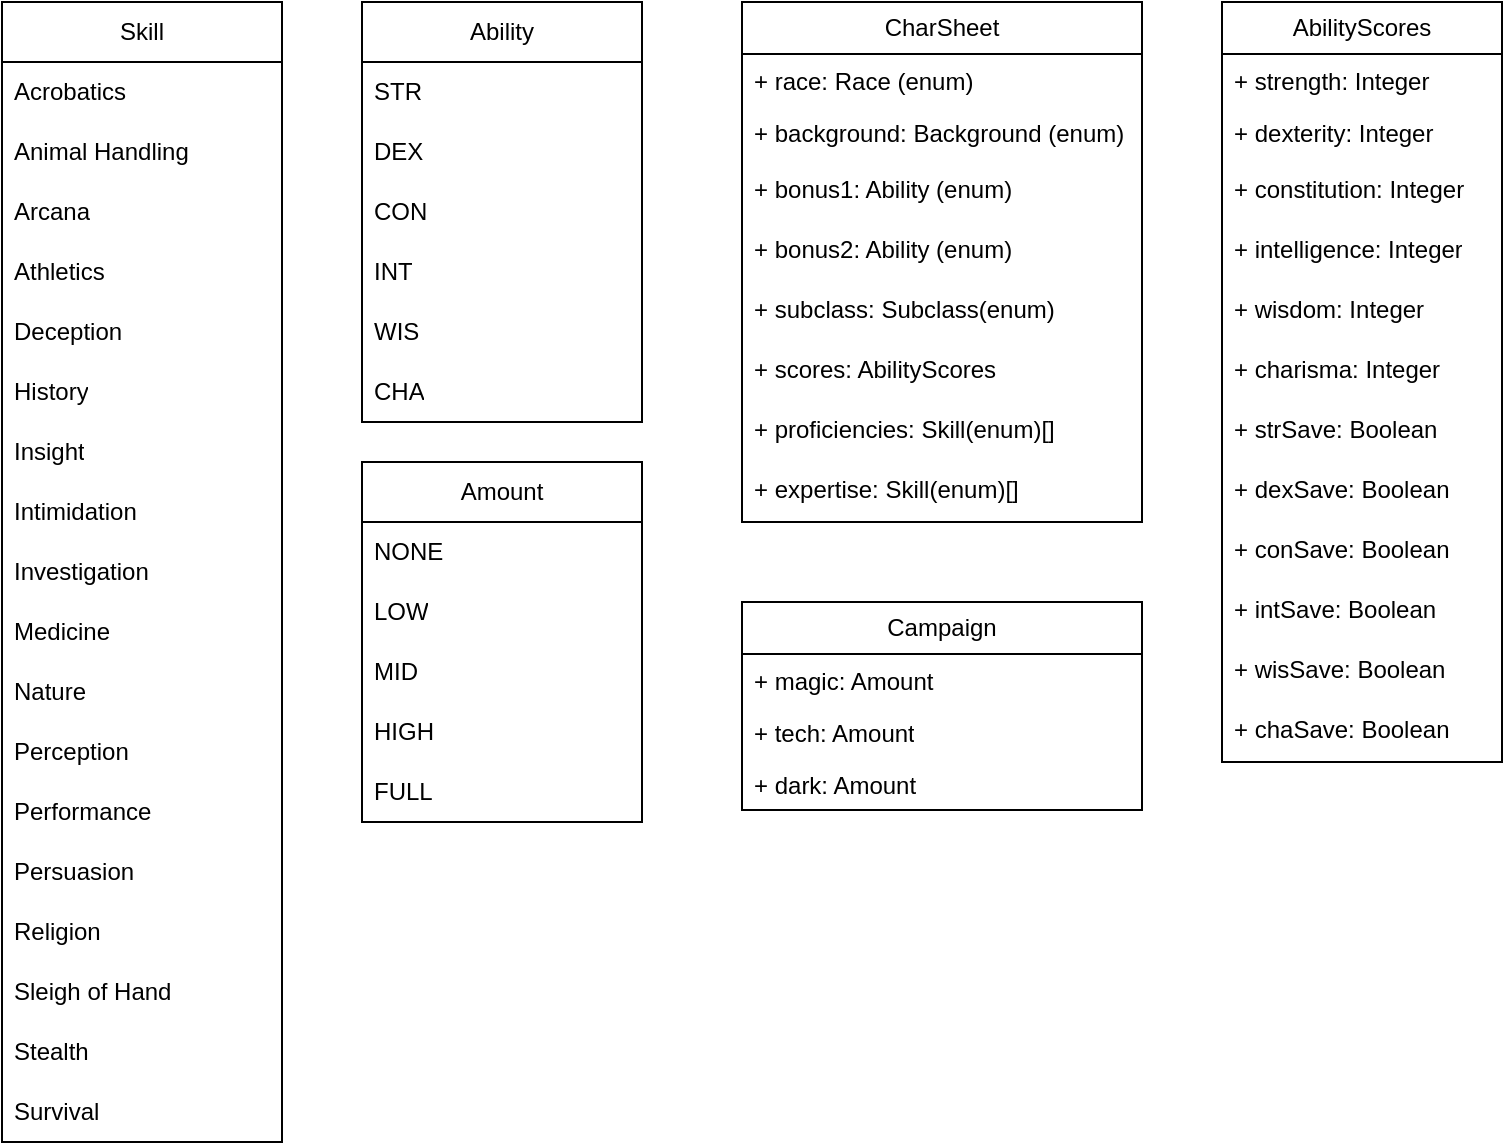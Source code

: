 <mxfile version="21.2.7" type="device">
  <diagram name="Page-1" id="T_AF2yhYYlHUSVimvsOd">
    <mxGraphModel dx="2140" dy="1638" grid="1" gridSize="10" guides="1" tooltips="1" connect="1" arrows="1" fold="1" page="1" pageScale="1" pageWidth="850" pageHeight="1100" math="0" shadow="0">
      <root>
        <mxCell id="0" />
        <mxCell id="1" parent="0" />
        <mxCell id="jQdSthhZ-rdvwAzak8yk-1" value="CharSheet" style="swimlane;fontStyle=0;childLayout=stackLayout;horizontal=1;startSize=26;fillColor=none;horizontalStack=0;resizeParent=1;resizeParentMax=0;resizeLast=0;collapsible=1;marginBottom=0;whiteSpace=wrap;html=1;" vertex="1" parent="1">
          <mxGeometry x="360" y="-100" width="200" height="260" as="geometry" />
        </mxCell>
        <mxCell id="jQdSthhZ-rdvwAzak8yk-2" value="+ race: Race (enum)" style="text;strokeColor=none;fillColor=none;align=left;verticalAlign=top;spacingLeft=4;spacingRight=4;overflow=hidden;rotatable=0;points=[[0,0.5],[1,0.5]];portConstraint=eastwest;whiteSpace=wrap;html=1;" vertex="1" parent="jQdSthhZ-rdvwAzak8yk-1">
          <mxGeometry y="26" width="200" height="26" as="geometry" />
        </mxCell>
        <mxCell id="jQdSthhZ-rdvwAzak8yk-3" value="+ background: Background (enum)" style="text;strokeColor=none;fillColor=none;align=left;verticalAlign=top;spacingLeft=4;spacingRight=4;overflow=hidden;rotatable=0;points=[[0,0.5],[1,0.5]];portConstraint=eastwest;whiteSpace=wrap;html=1;" vertex="1" parent="jQdSthhZ-rdvwAzak8yk-1">
          <mxGeometry y="52" width="200" height="28" as="geometry" />
        </mxCell>
        <mxCell id="jQdSthhZ-rdvwAzak8yk-4" value="&lt;div&gt;+ bonus1: Ability (enum)&lt;/div&gt;" style="text;strokeColor=none;fillColor=none;align=left;verticalAlign=top;spacingLeft=4;spacingRight=4;overflow=hidden;rotatable=0;points=[[0,0.5],[1,0.5]];portConstraint=eastwest;whiteSpace=wrap;html=1;" vertex="1" parent="jQdSthhZ-rdvwAzak8yk-1">
          <mxGeometry y="80" width="200" height="30" as="geometry" />
        </mxCell>
        <mxCell id="jQdSthhZ-rdvwAzak8yk-5" value="&lt;div&gt;+ bonus2: Ability (enum)&lt;/div&gt;" style="text;strokeColor=none;fillColor=none;align=left;verticalAlign=top;spacingLeft=4;spacingRight=4;overflow=hidden;rotatable=0;points=[[0,0.5],[1,0.5]];portConstraint=eastwest;whiteSpace=wrap;html=1;" vertex="1" parent="jQdSthhZ-rdvwAzak8yk-1">
          <mxGeometry y="110" width="200" height="30" as="geometry" />
        </mxCell>
        <mxCell id="jQdSthhZ-rdvwAzak8yk-6" value="&lt;div&gt;+ subclass: Subclass(enum)&lt;/div&gt;" style="text;strokeColor=none;fillColor=none;align=left;verticalAlign=top;spacingLeft=4;spacingRight=4;overflow=hidden;rotatable=0;points=[[0,0.5],[1,0.5]];portConstraint=eastwest;whiteSpace=wrap;html=1;" vertex="1" parent="jQdSthhZ-rdvwAzak8yk-1">
          <mxGeometry y="140" width="200" height="30" as="geometry" />
        </mxCell>
        <mxCell id="jQdSthhZ-rdvwAzak8yk-7" value="&lt;div&gt;+ scores: AbilityScores&lt;/div&gt;" style="text;strokeColor=none;fillColor=none;align=left;verticalAlign=top;spacingLeft=4;spacingRight=4;overflow=hidden;rotatable=0;points=[[0,0.5],[1,0.5]];portConstraint=eastwest;whiteSpace=wrap;html=1;" vertex="1" parent="jQdSthhZ-rdvwAzak8yk-1">
          <mxGeometry y="170" width="200" height="30" as="geometry" />
        </mxCell>
        <mxCell id="jQdSthhZ-rdvwAzak8yk-8" value="&lt;div&gt;+ proficiencies: Skill(enum)[]&lt;/div&gt;" style="text;strokeColor=none;fillColor=none;align=left;verticalAlign=top;spacingLeft=4;spacingRight=4;overflow=hidden;rotatable=0;points=[[0,0.5],[1,0.5]];portConstraint=eastwest;whiteSpace=wrap;html=1;" vertex="1" parent="jQdSthhZ-rdvwAzak8yk-1">
          <mxGeometry y="200" width="200" height="30" as="geometry" />
        </mxCell>
        <mxCell id="jQdSthhZ-rdvwAzak8yk-9" value="&lt;div&gt;+ expertise: Skill(enum)[]&lt;/div&gt;" style="text;strokeColor=none;fillColor=none;align=left;verticalAlign=top;spacingLeft=4;spacingRight=4;overflow=hidden;rotatable=0;points=[[0,0.5],[1,0.5]];portConstraint=eastwest;whiteSpace=wrap;html=1;" vertex="1" parent="jQdSthhZ-rdvwAzak8yk-1">
          <mxGeometry y="230" width="200" height="30" as="geometry" />
        </mxCell>
        <mxCell id="jQdSthhZ-rdvwAzak8yk-10" value="Ability" style="swimlane;fontStyle=0;childLayout=stackLayout;horizontal=1;startSize=30;horizontalStack=0;resizeParent=1;resizeParentMax=0;resizeLast=0;collapsible=1;marginBottom=0;whiteSpace=wrap;html=1;" vertex="1" parent="1">
          <mxGeometry x="170" y="-100" width="140" height="210" as="geometry" />
        </mxCell>
        <mxCell id="jQdSthhZ-rdvwAzak8yk-11" value="STR" style="text;strokeColor=none;fillColor=none;align=left;verticalAlign=middle;spacingLeft=4;spacingRight=4;overflow=hidden;points=[[0,0.5],[1,0.5]];portConstraint=eastwest;rotatable=0;whiteSpace=wrap;html=1;" vertex="1" parent="jQdSthhZ-rdvwAzak8yk-10">
          <mxGeometry y="30" width="140" height="30" as="geometry" />
        </mxCell>
        <mxCell id="jQdSthhZ-rdvwAzak8yk-12" value="DEX" style="text;strokeColor=none;fillColor=none;align=left;verticalAlign=middle;spacingLeft=4;spacingRight=4;overflow=hidden;points=[[0,0.5],[1,0.5]];portConstraint=eastwest;rotatable=0;whiteSpace=wrap;html=1;" vertex="1" parent="jQdSthhZ-rdvwAzak8yk-10">
          <mxGeometry y="60" width="140" height="30" as="geometry" />
        </mxCell>
        <mxCell id="jQdSthhZ-rdvwAzak8yk-13" value="CON" style="text;strokeColor=none;fillColor=none;align=left;verticalAlign=middle;spacingLeft=4;spacingRight=4;overflow=hidden;points=[[0,0.5],[1,0.5]];portConstraint=eastwest;rotatable=0;whiteSpace=wrap;html=1;" vertex="1" parent="jQdSthhZ-rdvwAzak8yk-10">
          <mxGeometry y="90" width="140" height="30" as="geometry" />
        </mxCell>
        <mxCell id="jQdSthhZ-rdvwAzak8yk-14" value="INT" style="text;strokeColor=none;fillColor=none;align=left;verticalAlign=middle;spacingLeft=4;spacingRight=4;overflow=hidden;points=[[0,0.5],[1,0.5]];portConstraint=eastwest;rotatable=0;whiteSpace=wrap;html=1;" vertex="1" parent="jQdSthhZ-rdvwAzak8yk-10">
          <mxGeometry y="120" width="140" height="30" as="geometry" />
        </mxCell>
        <mxCell id="jQdSthhZ-rdvwAzak8yk-15" value="WIS" style="text;strokeColor=none;fillColor=none;align=left;verticalAlign=middle;spacingLeft=4;spacingRight=4;overflow=hidden;points=[[0,0.5],[1,0.5]];portConstraint=eastwest;rotatable=0;whiteSpace=wrap;html=1;" vertex="1" parent="jQdSthhZ-rdvwAzak8yk-10">
          <mxGeometry y="150" width="140" height="30" as="geometry" />
        </mxCell>
        <mxCell id="jQdSthhZ-rdvwAzak8yk-16" value="CHA" style="text;strokeColor=none;fillColor=none;align=left;verticalAlign=middle;spacingLeft=4;spacingRight=4;overflow=hidden;points=[[0,0.5],[1,0.5]];portConstraint=eastwest;rotatable=0;whiteSpace=wrap;html=1;" vertex="1" parent="jQdSthhZ-rdvwAzak8yk-10">
          <mxGeometry y="180" width="140" height="30" as="geometry" />
        </mxCell>
        <mxCell id="jQdSthhZ-rdvwAzak8yk-17" value="Skill" style="swimlane;fontStyle=0;childLayout=stackLayout;horizontal=1;startSize=30;horizontalStack=0;resizeParent=1;resizeParentMax=0;resizeLast=0;collapsible=1;marginBottom=0;whiteSpace=wrap;html=1;" vertex="1" parent="1">
          <mxGeometry x="-10" y="-100" width="140" height="570" as="geometry" />
        </mxCell>
        <mxCell id="jQdSthhZ-rdvwAzak8yk-18" value="Acrobatics&lt;span style=&quot;white-space: pre;&quot;&gt;	&lt;/span&gt;" style="text;strokeColor=none;fillColor=none;align=left;verticalAlign=middle;spacingLeft=4;spacingRight=4;overflow=hidden;points=[[0,0.5],[1,0.5]];portConstraint=eastwest;rotatable=0;whiteSpace=wrap;html=1;" vertex="1" parent="jQdSthhZ-rdvwAzak8yk-17">
          <mxGeometry y="30" width="140" height="30" as="geometry" />
        </mxCell>
        <mxCell id="jQdSthhZ-rdvwAzak8yk-20" value="Animal Handling" style="text;strokeColor=none;fillColor=none;align=left;verticalAlign=middle;spacingLeft=4;spacingRight=4;overflow=hidden;points=[[0,0.5],[1,0.5]];portConstraint=eastwest;rotatable=0;whiteSpace=wrap;html=1;" vertex="1" parent="jQdSthhZ-rdvwAzak8yk-17">
          <mxGeometry y="60" width="140" height="30" as="geometry" />
        </mxCell>
        <mxCell id="jQdSthhZ-rdvwAzak8yk-21" value="Arcana" style="text;strokeColor=none;fillColor=none;align=left;verticalAlign=middle;spacingLeft=4;spacingRight=4;overflow=hidden;points=[[0,0.5],[1,0.5]];portConstraint=eastwest;rotatable=0;whiteSpace=wrap;html=1;" vertex="1" parent="jQdSthhZ-rdvwAzak8yk-17">
          <mxGeometry y="90" width="140" height="30" as="geometry" />
        </mxCell>
        <mxCell id="jQdSthhZ-rdvwAzak8yk-19" value="Athletics" style="text;strokeColor=none;fillColor=none;align=left;verticalAlign=middle;spacingLeft=4;spacingRight=4;overflow=hidden;points=[[0,0.5],[1,0.5]];portConstraint=eastwest;rotatable=0;whiteSpace=wrap;html=1;" vertex="1" parent="jQdSthhZ-rdvwAzak8yk-17">
          <mxGeometry y="120" width="140" height="30" as="geometry" />
        </mxCell>
        <mxCell id="jQdSthhZ-rdvwAzak8yk-22" value="Deception" style="text;strokeColor=none;fillColor=none;align=left;verticalAlign=middle;spacingLeft=4;spacingRight=4;overflow=hidden;points=[[0,0.5],[1,0.5]];portConstraint=eastwest;rotatable=0;whiteSpace=wrap;html=1;" vertex="1" parent="jQdSthhZ-rdvwAzak8yk-17">
          <mxGeometry y="150" width="140" height="30" as="geometry" />
        </mxCell>
        <mxCell id="jQdSthhZ-rdvwAzak8yk-23" value="History" style="text;strokeColor=none;fillColor=none;align=left;verticalAlign=middle;spacingLeft=4;spacingRight=4;overflow=hidden;points=[[0,0.5],[1,0.5]];portConstraint=eastwest;rotatable=0;whiteSpace=wrap;html=1;" vertex="1" parent="jQdSthhZ-rdvwAzak8yk-17">
          <mxGeometry y="180" width="140" height="30" as="geometry" />
        </mxCell>
        <mxCell id="jQdSthhZ-rdvwAzak8yk-24" value="Insight" style="text;strokeColor=none;fillColor=none;align=left;verticalAlign=middle;spacingLeft=4;spacingRight=4;overflow=hidden;points=[[0,0.5],[1,0.5]];portConstraint=eastwest;rotatable=0;whiteSpace=wrap;html=1;" vertex="1" parent="jQdSthhZ-rdvwAzak8yk-17">
          <mxGeometry y="210" width="140" height="30" as="geometry" />
        </mxCell>
        <mxCell id="jQdSthhZ-rdvwAzak8yk-25" value="Intimidation" style="text;strokeColor=none;fillColor=none;align=left;verticalAlign=middle;spacingLeft=4;spacingRight=4;overflow=hidden;points=[[0,0.5],[1,0.5]];portConstraint=eastwest;rotatable=0;whiteSpace=wrap;html=1;" vertex="1" parent="jQdSthhZ-rdvwAzak8yk-17">
          <mxGeometry y="240" width="140" height="30" as="geometry" />
        </mxCell>
        <mxCell id="jQdSthhZ-rdvwAzak8yk-26" value="Investigation" style="text;strokeColor=none;fillColor=none;align=left;verticalAlign=middle;spacingLeft=4;spacingRight=4;overflow=hidden;points=[[0,0.5],[1,0.5]];portConstraint=eastwest;rotatable=0;whiteSpace=wrap;html=1;" vertex="1" parent="jQdSthhZ-rdvwAzak8yk-17">
          <mxGeometry y="270" width="140" height="30" as="geometry" />
        </mxCell>
        <mxCell id="jQdSthhZ-rdvwAzak8yk-27" value="Medicine" style="text;strokeColor=none;fillColor=none;align=left;verticalAlign=middle;spacingLeft=4;spacingRight=4;overflow=hidden;points=[[0,0.5],[1,0.5]];portConstraint=eastwest;rotatable=0;whiteSpace=wrap;html=1;" vertex="1" parent="jQdSthhZ-rdvwAzak8yk-17">
          <mxGeometry y="300" width="140" height="30" as="geometry" />
        </mxCell>
        <mxCell id="jQdSthhZ-rdvwAzak8yk-28" value="Nature" style="text;strokeColor=none;fillColor=none;align=left;verticalAlign=middle;spacingLeft=4;spacingRight=4;overflow=hidden;points=[[0,0.5],[1,0.5]];portConstraint=eastwest;rotatable=0;whiteSpace=wrap;html=1;" vertex="1" parent="jQdSthhZ-rdvwAzak8yk-17">
          <mxGeometry y="330" width="140" height="30" as="geometry" />
        </mxCell>
        <mxCell id="jQdSthhZ-rdvwAzak8yk-29" value="Perception" style="text;strokeColor=none;fillColor=none;align=left;verticalAlign=middle;spacingLeft=4;spacingRight=4;overflow=hidden;points=[[0,0.5],[1,0.5]];portConstraint=eastwest;rotatable=0;whiteSpace=wrap;html=1;" vertex="1" parent="jQdSthhZ-rdvwAzak8yk-17">
          <mxGeometry y="360" width="140" height="30" as="geometry" />
        </mxCell>
        <mxCell id="jQdSthhZ-rdvwAzak8yk-30" value="Performance" style="text;strokeColor=none;fillColor=none;align=left;verticalAlign=middle;spacingLeft=4;spacingRight=4;overflow=hidden;points=[[0,0.5],[1,0.5]];portConstraint=eastwest;rotatable=0;whiteSpace=wrap;html=1;" vertex="1" parent="jQdSthhZ-rdvwAzak8yk-17">
          <mxGeometry y="390" width="140" height="30" as="geometry" />
        </mxCell>
        <mxCell id="jQdSthhZ-rdvwAzak8yk-31" value="Persuasion" style="text;strokeColor=none;fillColor=none;align=left;verticalAlign=middle;spacingLeft=4;spacingRight=4;overflow=hidden;points=[[0,0.5],[1,0.5]];portConstraint=eastwest;rotatable=0;whiteSpace=wrap;html=1;" vertex="1" parent="jQdSthhZ-rdvwAzak8yk-17">
          <mxGeometry y="420" width="140" height="30" as="geometry" />
        </mxCell>
        <mxCell id="jQdSthhZ-rdvwAzak8yk-32" value="Religion" style="text;strokeColor=none;fillColor=none;align=left;verticalAlign=middle;spacingLeft=4;spacingRight=4;overflow=hidden;points=[[0,0.5],[1,0.5]];portConstraint=eastwest;rotatable=0;whiteSpace=wrap;html=1;" vertex="1" parent="jQdSthhZ-rdvwAzak8yk-17">
          <mxGeometry y="450" width="140" height="30" as="geometry" />
        </mxCell>
        <mxCell id="jQdSthhZ-rdvwAzak8yk-33" value="Sleigh of Hand" style="text;strokeColor=none;fillColor=none;align=left;verticalAlign=middle;spacingLeft=4;spacingRight=4;overflow=hidden;points=[[0,0.5],[1,0.5]];portConstraint=eastwest;rotatable=0;whiteSpace=wrap;html=1;" vertex="1" parent="jQdSthhZ-rdvwAzak8yk-17">
          <mxGeometry y="480" width="140" height="30" as="geometry" />
        </mxCell>
        <mxCell id="jQdSthhZ-rdvwAzak8yk-34" value="Stealth" style="text;strokeColor=none;fillColor=none;align=left;verticalAlign=middle;spacingLeft=4;spacingRight=4;overflow=hidden;points=[[0,0.5],[1,0.5]];portConstraint=eastwest;rotatable=0;whiteSpace=wrap;html=1;" vertex="1" parent="jQdSthhZ-rdvwAzak8yk-17">
          <mxGeometry y="510" width="140" height="30" as="geometry" />
        </mxCell>
        <mxCell id="jQdSthhZ-rdvwAzak8yk-35" value="&lt;div&gt;Survival&lt;/div&gt;" style="text;strokeColor=none;fillColor=none;align=left;verticalAlign=middle;spacingLeft=4;spacingRight=4;overflow=hidden;points=[[0,0.5],[1,0.5]];portConstraint=eastwest;rotatable=0;whiteSpace=wrap;html=1;" vertex="1" parent="jQdSthhZ-rdvwAzak8yk-17">
          <mxGeometry y="540" width="140" height="30" as="geometry" />
        </mxCell>
        <mxCell id="jQdSthhZ-rdvwAzak8yk-37" value="AbilityScores" style="swimlane;fontStyle=0;childLayout=stackLayout;horizontal=1;startSize=26;fillColor=none;horizontalStack=0;resizeParent=1;resizeParentMax=0;resizeLast=0;collapsible=1;marginBottom=0;whiteSpace=wrap;html=1;" vertex="1" parent="1">
          <mxGeometry x="600" y="-100" width="140" height="380" as="geometry" />
        </mxCell>
        <mxCell id="jQdSthhZ-rdvwAzak8yk-38" value="+ strength: Integer" style="text;strokeColor=none;fillColor=none;align=left;verticalAlign=top;spacingLeft=4;spacingRight=4;overflow=hidden;rotatable=0;points=[[0,0.5],[1,0.5]];portConstraint=eastwest;whiteSpace=wrap;html=1;" vertex="1" parent="jQdSthhZ-rdvwAzak8yk-37">
          <mxGeometry y="26" width="140" height="26" as="geometry" />
        </mxCell>
        <mxCell id="jQdSthhZ-rdvwAzak8yk-39" value="+ dexterity: Integer" style="text;strokeColor=none;fillColor=none;align=left;verticalAlign=top;spacingLeft=4;spacingRight=4;overflow=hidden;rotatable=0;points=[[0,0.5],[1,0.5]];portConstraint=eastwest;whiteSpace=wrap;html=1;" vertex="1" parent="jQdSthhZ-rdvwAzak8yk-37">
          <mxGeometry y="52" width="140" height="28" as="geometry" />
        </mxCell>
        <mxCell id="jQdSthhZ-rdvwAzak8yk-40" value="&lt;div&gt;+ constitution: Integer&lt;/div&gt;" style="text;strokeColor=none;fillColor=none;align=left;verticalAlign=top;spacingLeft=4;spacingRight=4;overflow=hidden;rotatable=0;points=[[0,0.5],[1,0.5]];portConstraint=eastwest;whiteSpace=wrap;html=1;" vertex="1" parent="jQdSthhZ-rdvwAzak8yk-37">
          <mxGeometry y="80" width="140" height="30" as="geometry" />
        </mxCell>
        <mxCell id="jQdSthhZ-rdvwAzak8yk-41" value="+ intelligence: Integer" style="text;strokeColor=none;fillColor=none;align=left;verticalAlign=top;spacingLeft=4;spacingRight=4;overflow=hidden;rotatable=0;points=[[0,0.5],[1,0.5]];portConstraint=eastwest;whiteSpace=wrap;html=1;" vertex="1" parent="jQdSthhZ-rdvwAzak8yk-37">
          <mxGeometry y="110" width="140" height="30" as="geometry" />
        </mxCell>
        <mxCell id="jQdSthhZ-rdvwAzak8yk-42" value="+ wisdom: Integer" style="text;strokeColor=none;fillColor=none;align=left;verticalAlign=top;spacingLeft=4;spacingRight=4;overflow=hidden;rotatable=0;points=[[0,0.5],[1,0.5]];portConstraint=eastwest;whiteSpace=wrap;html=1;" vertex="1" parent="jQdSthhZ-rdvwAzak8yk-37">
          <mxGeometry y="140" width="140" height="30" as="geometry" />
        </mxCell>
        <mxCell id="jQdSthhZ-rdvwAzak8yk-43" value="+ charisma: Integer" style="text;strokeColor=none;fillColor=none;align=left;verticalAlign=top;spacingLeft=4;spacingRight=4;overflow=hidden;rotatable=0;points=[[0,0.5],[1,0.5]];portConstraint=eastwest;whiteSpace=wrap;html=1;" vertex="1" parent="jQdSthhZ-rdvwAzak8yk-37">
          <mxGeometry y="170" width="140" height="30" as="geometry" />
        </mxCell>
        <mxCell id="jQdSthhZ-rdvwAzak8yk-44" value="&lt;div&gt;+ strSave: Boolean&lt;br&gt;&lt;/div&gt;" style="text;strokeColor=none;fillColor=none;align=left;verticalAlign=top;spacingLeft=4;spacingRight=4;overflow=hidden;rotatable=0;points=[[0,0.5],[1,0.5]];portConstraint=eastwest;whiteSpace=wrap;html=1;" vertex="1" parent="jQdSthhZ-rdvwAzak8yk-37">
          <mxGeometry y="200" width="140" height="30" as="geometry" />
        </mxCell>
        <mxCell id="jQdSthhZ-rdvwAzak8yk-45" value="&lt;div&gt;+ dexSave: Boolean&lt;br&gt;&lt;/div&gt;" style="text;strokeColor=none;fillColor=none;align=left;verticalAlign=top;spacingLeft=4;spacingRight=4;overflow=hidden;rotatable=0;points=[[0,0.5],[1,0.5]];portConstraint=eastwest;whiteSpace=wrap;html=1;" vertex="1" parent="jQdSthhZ-rdvwAzak8yk-37">
          <mxGeometry y="230" width="140" height="30" as="geometry" />
        </mxCell>
        <mxCell id="jQdSthhZ-rdvwAzak8yk-53" value="&lt;div&gt;+ conSave: Boolean&lt;br&gt;&lt;/div&gt;" style="text;strokeColor=none;fillColor=none;align=left;verticalAlign=top;spacingLeft=4;spacingRight=4;overflow=hidden;rotatable=0;points=[[0,0.5],[1,0.5]];portConstraint=eastwest;whiteSpace=wrap;html=1;" vertex="1" parent="jQdSthhZ-rdvwAzak8yk-37">
          <mxGeometry y="260" width="140" height="30" as="geometry" />
        </mxCell>
        <mxCell id="jQdSthhZ-rdvwAzak8yk-54" value="&lt;div&gt;+ intSave: Boolean&lt;br&gt;&lt;/div&gt;" style="text;strokeColor=none;fillColor=none;align=left;verticalAlign=top;spacingLeft=4;spacingRight=4;overflow=hidden;rotatable=0;points=[[0,0.5],[1,0.5]];portConstraint=eastwest;whiteSpace=wrap;html=1;" vertex="1" parent="jQdSthhZ-rdvwAzak8yk-37">
          <mxGeometry y="290" width="140" height="30" as="geometry" />
        </mxCell>
        <mxCell id="jQdSthhZ-rdvwAzak8yk-55" value="&lt;div&gt;+ wisSave: Boolean&lt;br&gt;&lt;/div&gt;" style="text;strokeColor=none;fillColor=none;align=left;verticalAlign=top;spacingLeft=4;spacingRight=4;overflow=hidden;rotatable=0;points=[[0,0.5],[1,0.5]];portConstraint=eastwest;whiteSpace=wrap;html=1;" vertex="1" parent="jQdSthhZ-rdvwAzak8yk-37">
          <mxGeometry y="320" width="140" height="30" as="geometry" />
        </mxCell>
        <mxCell id="jQdSthhZ-rdvwAzak8yk-56" value="&lt;div&gt;+ chaSave: Boolean&lt;br&gt;&lt;/div&gt;" style="text;strokeColor=none;fillColor=none;align=left;verticalAlign=top;spacingLeft=4;spacingRight=4;overflow=hidden;rotatable=0;points=[[0,0.5],[1,0.5]];portConstraint=eastwest;whiteSpace=wrap;html=1;" vertex="1" parent="jQdSthhZ-rdvwAzak8yk-37">
          <mxGeometry y="350" width="140" height="30" as="geometry" />
        </mxCell>
        <mxCell id="jQdSthhZ-rdvwAzak8yk-58" value="Amount" style="swimlane;fontStyle=0;childLayout=stackLayout;horizontal=1;startSize=30;horizontalStack=0;resizeParent=1;resizeParentMax=0;resizeLast=0;collapsible=1;marginBottom=0;whiteSpace=wrap;html=1;" vertex="1" parent="1">
          <mxGeometry x="170" y="130" width="140" height="180" as="geometry" />
        </mxCell>
        <mxCell id="jQdSthhZ-rdvwAzak8yk-59" value="NONE" style="text;strokeColor=none;fillColor=none;align=left;verticalAlign=middle;spacingLeft=4;spacingRight=4;overflow=hidden;points=[[0,0.5],[1,0.5]];portConstraint=eastwest;rotatable=0;whiteSpace=wrap;html=1;" vertex="1" parent="jQdSthhZ-rdvwAzak8yk-58">
          <mxGeometry y="30" width="140" height="30" as="geometry" />
        </mxCell>
        <mxCell id="jQdSthhZ-rdvwAzak8yk-60" value="LOW" style="text;strokeColor=none;fillColor=none;align=left;verticalAlign=middle;spacingLeft=4;spacingRight=4;overflow=hidden;points=[[0,0.5],[1,0.5]];portConstraint=eastwest;rotatable=0;whiteSpace=wrap;html=1;" vertex="1" parent="jQdSthhZ-rdvwAzak8yk-58">
          <mxGeometry y="60" width="140" height="30" as="geometry" />
        </mxCell>
        <mxCell id="jQdSthhZ-rdvwAzak8yk-61" value="MID" style="text;strokeColor=none;fillColor=none;align=left;verticalAlign=middle;spacingLeft=4;spacingRight=4;overflow=hidden;points=[[0,0.5],[1,0.5]];portConstraint=eastwest;rotatable=0;whiteSpace=wrap;html=1;" vertex="1" parent="jQdSthhZ-rdvwAzak8yk-58">
          <mxGeometry y="90" width="140" height="30" as="geometry" />
        </mxCell>
        <mxCell id="jQdSthhZ-rdvwAzak8yk-62" value="HIGH" style="text;strokeColor=none;fillColor=none;align=left;verticalAlign=middle;spacingLeft=4;spacingRight=4;overflow=hidden;points=[[0,0.5],[1,0.5]];portConstraint=eastwest;rotatable=0;whiteSpace=wrap;html=1;" vertex="1" parent="jQdSthhZ-rdvwAzak8yk-58">
          <mxGeometry y="120" width="140" height="30" as="geometry" />
        </mxCell>
        <mxCell id="jQdSthhZ-rdvwAzak8yk-63" value="FULL" style="text;strokeColor=none;fillColor=none;align=left;verticalAlign=middle;spacingLeft=4;spacingRight=4;overflow=hidden;points=[[0,0.5],[1,0.5]];portConstraint=eastwest;rotatable=0;whiteSpace=wrap;html=1;" vertex="1" parent="jQdSthhZ-rdvwAzak8yk-58">
          <mxGeometry y="150" width="140" height="30" as="geometry" />
        </mxCell>
        <mxCell id="jQdSthhZ-rdvwAzak8yk-65" value="Campaign" style="swimlane;fontStyle=0;childLayout=stackLayout;horizontal=1;startSize=26;fillColor=none;horizontalStack=0;resizeParent=1;resizeParentMax=0;resizeLast=0;collapsible=1;marginBottom=0;whiteSpace=wrap;html=1;" vertex="1" parent="1">
          <mxGeometry x="360" y="200" width="200" height="104" as="geometry" />
        </mxCell>
        <mxCell id="jQdSthhZ-rdvwAzak8yk-66" value="+ magic: Amount" style="text;strokeColor=none;fillColor=none;align=left;verticalAlign=top;spacingLeft=4;spacingRight=4;overflow=hidden;rotatable=0;points=[[0,0.5],[1,0.5]];portConstraint=eastwest;whiteSpace=wrap;html=1;" vertex="1" parent="jQdSthhZ-rdvwAzak8yk-65">
          <mxGeometry y="26" width="200" height="26" as="geometry" />
        </mxCell>
        <mxCell id="jQdSthhZ-rdvwAzak8yk-67" value="+ tech: Amount" style="text;strokeColor=none;fillColor=none;align=left;verticalAlign=top;spacingLeft=4;spacingRight=4;overflow=hidden;rotatable=0;points=[[0,0.5],[1,0.5]];portConstraint=eastwest;whiteSpace=wrap;html=1;" vertex="1" parent="jQdSthhZ-rdvwAzak8yk-65">
          <mxGeometry y="52" width="200" height="26" as="geometry" />
        </mxCell>
        <mxCell id="jQdSthhZ-rdvwAzak8yk-68" value="+ dark: Amount" style="text;strokeColor=none;fillColor=none;align=left;verticalAlign=top;spacingLeft=4;spacingRight=4;overflow=hidden;rotatable=0;points=[[0,0.5],[1,0.5]];portConstraint=eastwest;whiteSpace=wrap;html=1;" vertex="1" parent="jQdSthhZ-rdvwAzak8yk-65">
          <mxGeometry y="78" width="200" height="26" as="geometry" />
        </mxCell>
      </root>
    </mxGraphModel>
  </diagram>
</mxfile>
